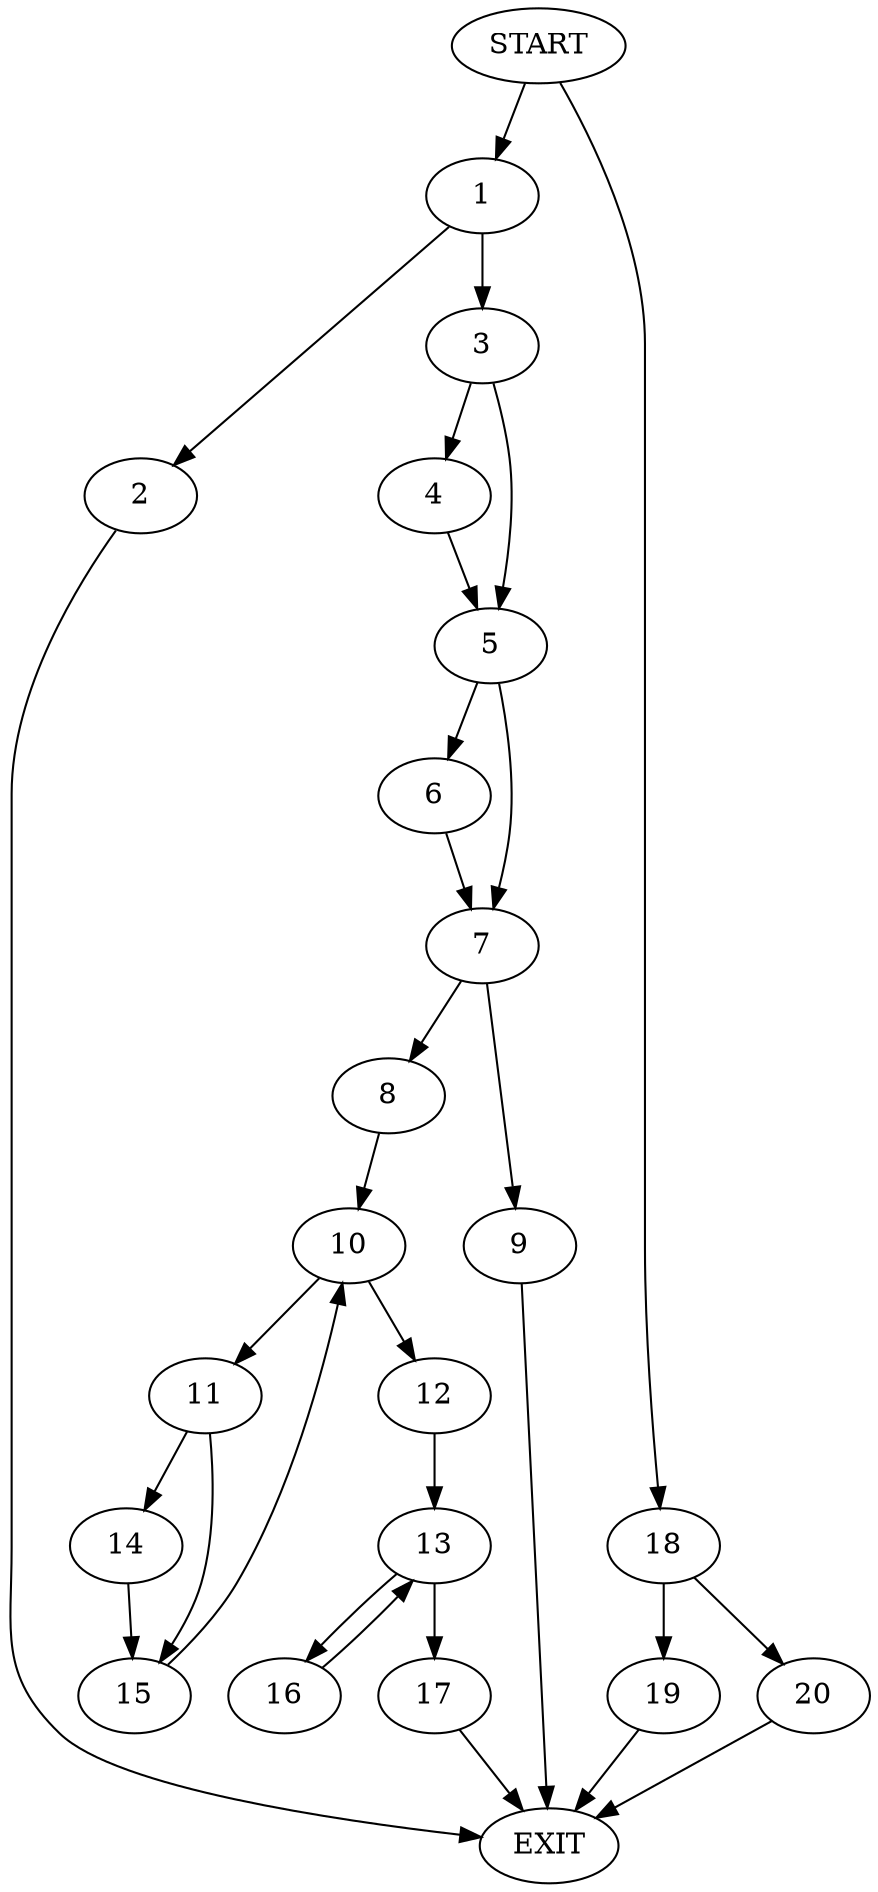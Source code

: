 digraph {
0 [label="START"]
21 [label="EXIT"]
0 -> 1
1 -> 2
1 -> 3
2 -> 21
3 -> 4
3 -> 5
5 -> 6
5 -> 7
4 -> 5
6 -> 7
7 -> 8
7 -> 9
9 -> 21
8 -> 10
10 -> 11
10 -> 12
12 -> 13
11 -> 14
11 -> 15
15 -> 10
14 -> 15
13 -> 16
13 -> 17
16 -> 13
17 -> 21
0 -> 18
18 -> 19
18 -> 20
20 -> 21
19 -> 21
}
